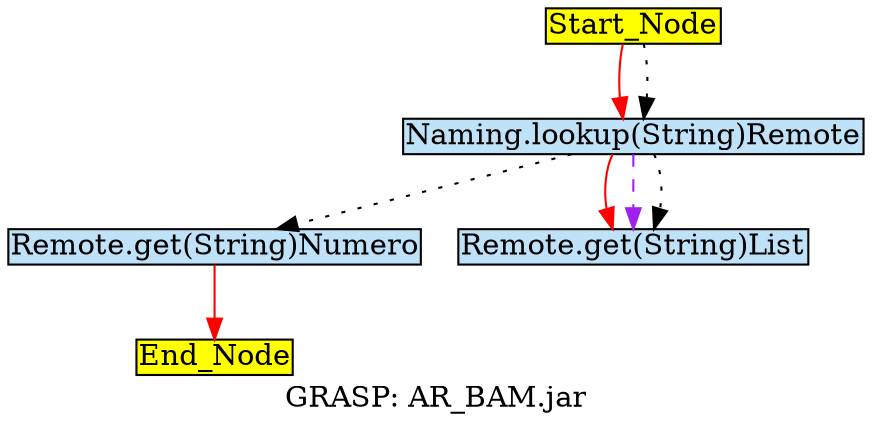 digraph G {
	graph[label="GRASP: AR_BAM.jar"];	node[style=filled,fillcolor ="white",shape=box,margin=0.02,width=0,height=0];
	"Start_Node"[fillcolor ="yellow",style="filled" ];
	"Naming.lookup(String)Remote"[fillcolor ="#c0e2f8",style="filled" ];
	"Remote.get(String)Numero"[fillcolor ="#c0e2f8",style="filled" ];
	"Remote.get(String)List"[fillcolor ="#c0e2f8",style="filled" ];
	"Start_Node"[fillcolor ="yellow",style="filled" ];
	"End_Node"[fillcolor ="yellow",style="filled" ];
	"Naming.lookup(String)Remote" -> "Remote.get(String)Numero"[color="black",style=dotted];
	"Naming.lookup(String)Remote" -> "Remote.get(String)List"[color="red",style=solid];
	"Naming.lookup(String)Remote" -> "Remote.get(String)List"[color="purple",style=dashed];
	"Naming.lookup(String)Remote" -> "Remote.get(String)List"[color="black",style=dotted];
	"Remote.get(String)Numero" -> "End_Node"[color="red",style=solid];
	"Start_Node" -> "Naming.lookup(String)Remote"[color="red",style=solid];
	"Start_Node" -> "Naming.lookup(String)Remote"[color="black",style=dotted];
}
